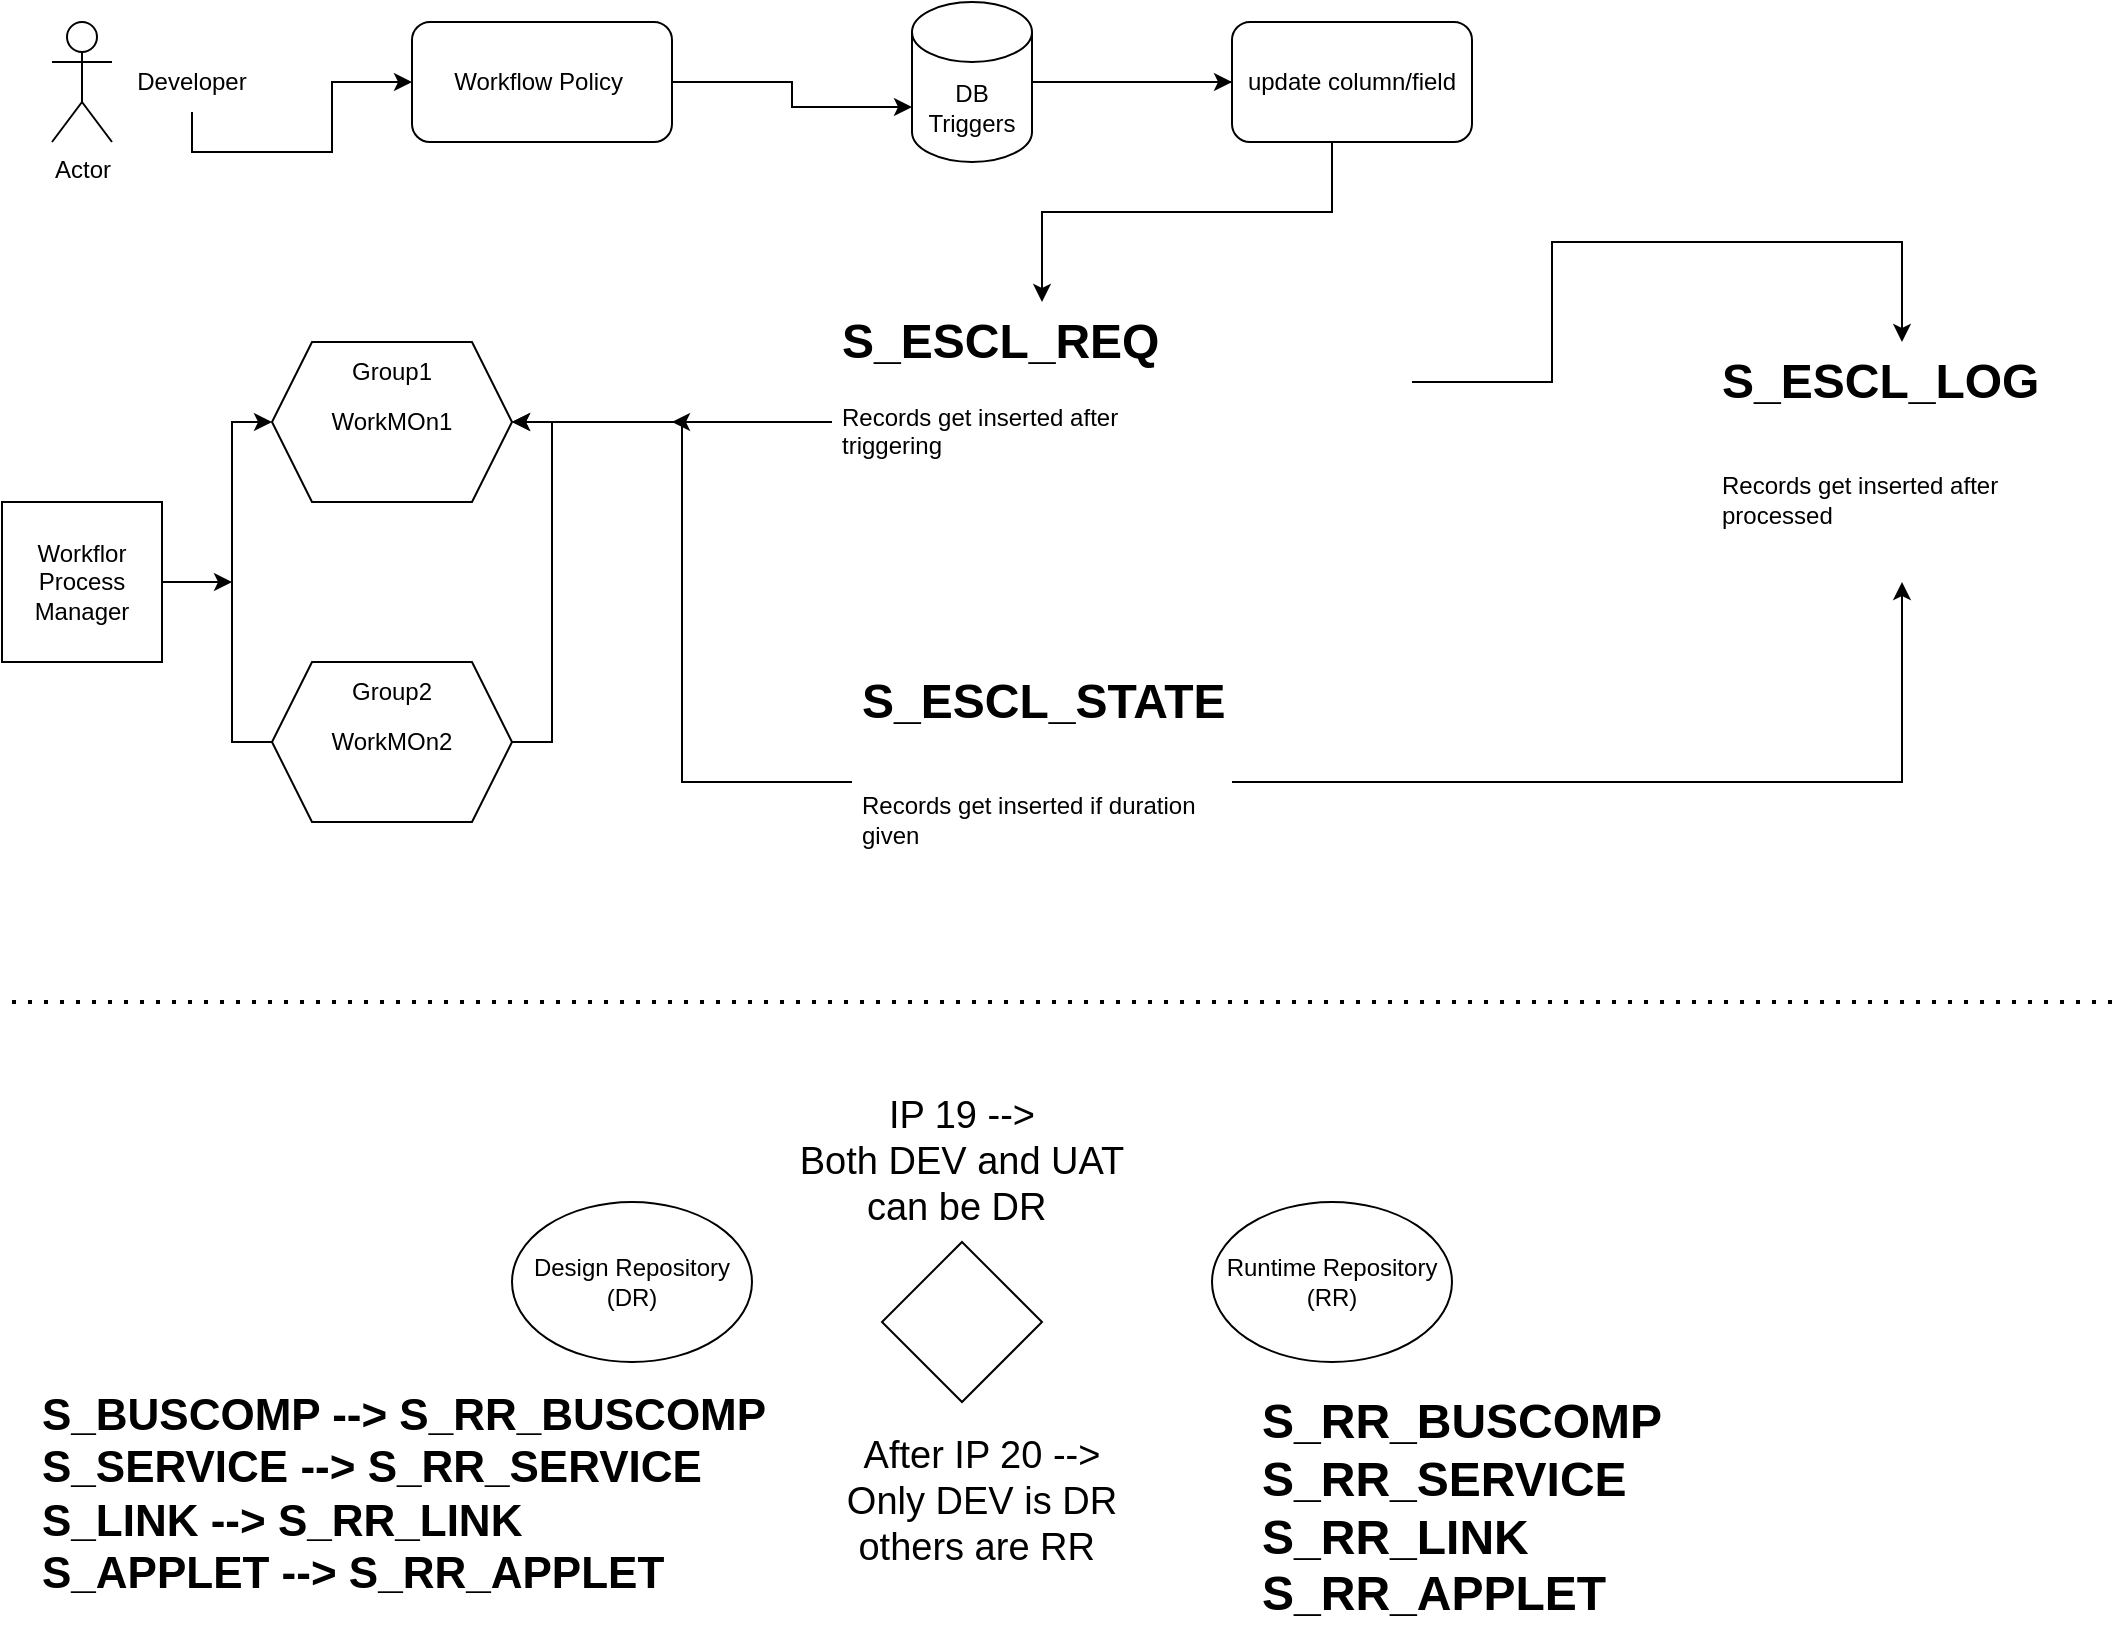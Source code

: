 <mxfile version="21.3.2" type="github" pages="5">
  <diagram name="ESC_REQ" id="Ywe14RbW6P2eDKHMHFVZ">
    <mxGraphModel dx="1114" dy="593" grid="1" gridSize="10" guides="1" tooltips="1" connect="1" arrows="1" fold="1" page="1" pageScale="1" pageWidth="850" pageHeight="1100" math="0" shadow="0">
      <root>
        <mxCell id="0" />
        <mxCell id="1" parent="0" />
        <mxCell id="HHEKbCP6B28gTf2cOCdv-2" value="Actor" style="shape=umlActor;verticalLabelPosition=bottom;verticalAlign=top;html=1;outlineConnect=0;" parent="1" vertex="1">
          <mxGeometry x="50" y="30" width="30" height="60" as="geometry" />
        </mxCell>
        <mxCell id="HHEKbCP6B28gTf2cOCdv-20" style="edgeStyle=orthogonalEdgeStyle;rounded=0;orthogonalLoop=1;jettySize=auto;html=1;exitX=0.5;exitY=1;exitDx=0;exitDy=0;" parent="1" source="HHEKbCP6B28gTf2cOCdv-3" target="HHEKbCP6B28gTf2cOCdv-19" edge="1">
          <mxGeometry relative="1" as="geometry" />
        </mxCell>
        <mxCell id="HHEKbCP6B28gTf2cOCdv-3" value="Developer" style="text;html=1;strokeColor=none;fillColor=none;align=center;verticalAlign=middle;whiteSpace=wrap;rounded=0;" parent="1" vertex="1">
          <mxGeometry x="90" y="45" width="60" height="30" as="geometry" />
        </mxCell>
        <mxCell id="HHEKbCP6B28gTf2cOCdv-4" value="WorkMOn1" style="shape=hexagon;perimeter=hexagonPerimeter2;whiteSpace=wrap;html=1;fixedSize=1;" parent="1" vertex="1">
          <mxGeometry x="160" y="190" width="120" height="80" as="geometry" />
        </mxCell>
        <mxCell id="HHEKbCP6B28gTf2cOCdv-27" style="edgeStyle=orthogonalEdgeStyle;rounded=0;orthogonalLoop=1;jettySize=auto;html=1;exitX=1;exitY=0.5;exitDx=0;exitDy=0;entryX=1;entryY=0.5;entryDx=0;entryDy=0;" parent="1" source="HHEKbCP6B28gTf2cOCdv-5" target="HHEKbCP6B28gTf2cOCdv-4" edge="1">
          <mxGeometry relative="1" as="geometry" />
        </mxCell>
        <mxCell id="HHEKbCP6B28gTf2cOCdv-5" value="WorkMOn2" style="shape=hexagon;perimeter=hexagonPerimeter2;whiteSpace=wrap;html=1;fixedSize=1;" parent="1" vertex="1">
          <mxGeometry x="160" y="350" width="120" height="80" as="geometry" />
        </mxCell>
        <mxCell id="HHEKbCP6B28gTf2cOCdv-22" style="edgeStyle=orthogonalEdgeStyle;rounded=0;orthogonalLoop=1;jettySize=auto;html=1;" parent="1" source="HHEKbCP6B28gTf2cOCdv-6" target="HHEKbCP6B28gTf2cOCdv-12" edge="1">
          <mxGeometry relative="1" as="geometry">
            <Array as="points">
              <mxPoint x="690" y="60" />
              <mxPoint x="690" y="125" />
              <mxPoint x="545" y="125" />
            </Array>
          </mxGeometry>
        </mxCell>
        <mxCell id="HHEKbCP6B28gTf2cOCdv-29" style="edgeStyle=orthogonalEdgeStyle;rounded=0;orthogonalLoop=1;jettySize=auto;html=1;entryX=0;entryY=0.5;entryDx=0;entryDy=0;" parent="1" source="HHEKbCP6B28gTf2cOCdv-6" target="HHEKbCP6B28gTf2cOCdv-28" edge="1">
          <mxGeometry relative="1" as="geometry" />
        </mxCell>
        <mxCell id="HHEKbCP6B28gTf2cOCdv-6" value="DB Triggers" style="shape=cylinder3;whiteSpace=wrap;html=1;boundedLbl=1;backgroundOutline=1;size=15;" parent="1" vertex="1">
          <mxGeometry x="480" y="20" width="60" height="80" as="geometry" />
        </mxCell>
        <mxCell id="HHEKbCP6B28gTf2cOCdv-17" style="edgeStyle=orthogonalEdgeStyle;rounded=0;orthogonalLoop=1;jettySize=auto;html=1;entryX=0;entryY=0.5;entryDx=0;entryDy=0;exitX=0;exitY=0.5;exitDx=0;exitDy=0;" parent="1" source="HHEKbCP6B28gTf2cOCdv-5" target="HHEKbCP6B28gTf2cOCdv-4" edge="1">
          <mxGeometry relative="1" as="geometry" />
        </mxCell>
        <mxCell id="HHEKbCP6B28gTf2cOCdv-18" style="edgeStyle=orthogonalEdgeStyle;rounded=0;orthogonalLoop=1;jettySize=auto;html=1;" parent="1" source="HHEKbCP6B28gTf2cOCdv-8" edge="1">
          <mxGeometry relative="1" as="geometry">
            <mxPoint x="140" y="310" as="targetPoint" />
          </mxGeometry>
        </mxCell>
        <mxCell id="HHEKbCP6B28gTf2cOCdv-8" value="Workflor Process Manager" style="whiteSpace=wrap;html=1;aspect=fixed;" parent="1" vertex="1">
          <mxGeometry x="25" y="270" width="80" height="80" as="geometry" />
        </mxCell>
        <mxCell id="HHEKbCP6B28gTf2cOCdv-9" value="Group1" style="text;html=1;strokeColor=none;fillColor=none;align=center;verticalAlign=middle;whiteSpace=wrap;rounded=0;" parent="1" vertex="1">
          <mxGeometry x="190" y="190" width="60" height="30" as="geometry" />
        </mxCell>
        <mxCell id="HHEKbCP6B28gTf2cOCdv-10" value="Group2" style="text;html=1;strokeColor=none;fillColor=none;align=center;verticalAlign=middle;whiteSpace=wrap;rounded=0;" parent="1" vertex="1">
          <mxGeometry x="190" y="350" width="60" height="30" as="geometry" />
        </mxCell>
        <mxCell id="HHEKbCP6B28gTf2cOCdv-16" style="edgeStyle=orthogonalEdgeStyle;rounded=0;orthogonalLoop=1;jettySize=auto;html=1;" parent="1" source="HHEKbCP6B28gTf2cOCdv-11" target="HHEKbCP6B28gTf2cOCdv-13" edge="1">
          <mxGeometry relative="1" as="geometry" />
        </mxCell>
        <mxCell id="HHEKbCP6B28gTf2cOCdv-24" style="edgeStyle=orthogonalEdgeStyle;rounded=0;orthogonalLoop=1;jettySize=auto;html=1;entryX=1;entryY=0.5;entryDx=0;entryDy=0;" parent="1" source="HHEKbCP6B28gTf2cOCdv-11" target="HHEKbCP6B28gTf2cOCdv-4" edge="1">
          <mxGeometry relative="1" as="geometry">
            <mxPoint x="360" y="230" as="targetPoint" />
          </mxGeometry>
        </mxCell>
        <mxCell id="HHEKbCP6B28gTf2cOCdv-11" value="&lt;h1&gt;S_ESCL_STATE&lt;/h1&gt;&lt;div&gt;&lt;br&gt;&lt;/div&gt;&lt;div&gt;Records get inserted if duration given&lt;/div&gt;" style="text;html=1;strokeColor=none;fillColor=none;spacing=5;spacingTop=-20;whiteSpace=wrap;overflow=hidden;rounded=0;" parent="1" vertex="1">
          <mxGeometry x="450" y="350" width="190" height="120" as="geometry" />
        </mxCell>
        <mxCell id="HHEKbCP6B28gTf2cOCdv-15" style="edgeStyle=orthogonalEdgeStyle;rounded=0;orthogonalLoop=1;jettySize=auto;html=1;" parent="1" target="HHEKbCP6B28gTf2cOCdv-13" edge="1">
          <mxGeometry relative="1" as="geometry">
            <Array as="points">
              <mxPoint x="800" y="210" />
              <mxPoint x="800" y="140" />
              <mxPoint x="975" y="140" />
            </Array>
            <mxPoint x="730" y="210" as="sourcePoint" />
          </mxGeometry>
        </mxCell>
        <mxCell id="HHEKbCP6B28gTf2cOCdv-26" style="edgeStyle=orthogonalEdgeStyle;rounded=0;orthogonalLoop=1;jettySize=auto;html=1;" parent="1" source="HHEKbCP6B28gTf2cOCdv-12" edge="1">
          <mxGeometry relative="1" as="geometry">
            <mxPoint x="360" y="230" as="targetPoint" />
          </mxGeometry>
        </mxCell>
        <mxCell id="HHEKbCP6B28gTf2cOCdv-12" value="&lt;h1&gt;S_ESCL_REQ&lt;/h1&gt;&lt;div&gt;Records get inserted after triggering&lt;/div&gt;" style="text;html=1;strokeColor=none;fillColor=none;spacing=5;spacingTop=-20;whiteSpace=wrap;overflow=hidden;rounded=0;" parent="1" vertex="1">
          <mxGeometry x="440" y="170" width="190" height="120" as="geometry" />
        </mxCell>
        <mxCell id="HHEKbCP6B28gTf2cOCdv-13" value="&lt;h1&gt;S_ESCL_LOG&lt;/h1&gt;&lt;div&gt;&lt;br&gt;&lt;/div&gt;&lt;div&gt;Records get inserted after processed&lt;/div&gt;&lt;div&gt;&lt;br&gt;&lt;/div&gt;" style="text;html=1;strokeColor=none;fillColor=none;spacing=5;spacingTop=-20;whiteSpace=wrap;overflow=hidden;rounded=0;" parent="1" vertex="1">
          <mxGeometry x="880" y="190" width="190" height="120" as="geometry" />
        </mxCell>
        <mxCell id="HHEKbCP6B28gTf2cOCdv-21" style="edgeStyle=orthogonalEdgeStyle;rounded=0;orthogonalLoop=1;jettySize=auto;html=1;entryX=0;entryY=0;entryDx=0;entryDy=52.5;entryPerimeter=0;" parent="1" source="HHEKbCP6B28gTf2cOCdv-19" target="HHEKbCP6B28gTf2cOCdv-6" edge="1">
          <mxGeometry relative="1" as="geometry" />
        </mxCell>
        <mxCell id="HHEKbCP6B28gTf2cOCdv-19" value="Workflow Policy&amp;nbsp;" style="rounded=1;whiteSpace=wrap;html=1;" parent="1" vertex="1">
          <mxGeometry x="230" y="30" width="130" height="60" as="geometry" />
        </mxCell>
        <mxCell id="HHEKbCP6B28gTf2cOCdv-28" value="update column/field&lt;br&gt;" style="rounded=1;whiteSpace=wrap;html=1;" parent="1" vertex="1">
          <mxGeometry x="640" y="30" width="120" height="60" as="geometry" />
        </mxCell>
        <mxCell id="HHEKbCP6B28gTf2cOCdv-30" value="Design Repository&lt;br&gt;(DR)" style="ellipse;whiteSpace=wrap;html=1;" parent="1" vertex="1">
          <mxGeometry x="280" y="620" width="120" height="80" as="geometry" />
        </mxCell>
        <mxCell id="HHEKbCP6B28gTf2cOCdv-31" value="Runtime Repository&lt;br&gt;(RR)" style="ellipse;whiteSpace=wrap;html=1;" parent="1" vertex="1">
          <mxGeometry x="630" y="620" width="120" height="80" as="geometry" />
        </mxCell>
        <mxCell id="HHEKbCP6B28gTf2cOCdv-32" value="&lt;font style=&quot;font-size: 19px;&quot;&gt;IP 19 --&amp;gt;&lt;br&gt;Both DEV and UAT can be DR&amp;nbsp;&lt;br&gt;&lt;/font&gt;" style="text;html=1;strokeColor=none;fillColor=none;align=center;verticalAlign=middle;whiteSpace=wrap;rounded=0;" parent="1" vertex="1">
          <mxGeometry x="420" y="550" width="170" height="100" as="geometry" />
        </mxCell>
        <mxCell id="HHEKbCP6B28gTf2cOCdv-33" value="&lt;font style=&quot;font-size: 19px;&quot;&gt;After IP 20 --&amp;gt;&lt;br&gt;Only DEV is DR&lt;br&gt;others are RR&amp;nbsp;&lt;br&gt;&lt;/font&gt;" style="text;html=1;strokeColor=none;fillColor=none;align=center;verticalAlign=middle;whiteSpace=wrap;rounded=0;" parent="1" vertex="1">
          <mxGeometry x="430" y="720" width="170" height="100" as="geometry" />
        </mxCell>
        <mxCell id="HHEKbCP6B28gTf2cOCdv-34" value="" style="rhombus;whiteSpace=wrap;html=1;" parent="1" vertex="1">
          <mxGeometry x="465" y="640" width="80" height="80" as="geometry" />
        </mxCell>
        <mxCell id="HHEKbCP6B28gTf2cOCdv-37" value="&lt;h1 style=&quot;font-size: 22px;&quot;&gt;S_BUSCOMP --&amp;gt; S_RR_BUSCOMP&lt;br&gt;S_SERVICE --&amp;gt; S_RR_SERVICE&lt;br&gt;S_LINK --&amp;gt; S_RR_LINK&lt;br&gt;S_APPLET --&amp;gt; S_RR_APPLET&lt;/h1&gt;" style="text;html=1;strokeColor=none;fillColor=none;spacing=5;spacingTop=-20;whiteSpace=wrap;overflow=hidden;rounded=0;" parent="1" vertex="1">
          <mxGeometry x="40" y="709" width="390" height="131" as="geometry" />
        </mxCell>
        <mxCell id="HHEKbCP6B28gTf2cOCdv-38" value="&lt;h1&gt;S_RR_BUSCOMP&lt;br&gt;S_RR_SERVICE&lt;br&gt;S_RR_LINK&lt;br&gt;S_RR_APPLET&lt;/h1&gt;" style="text;html=1;strokeColor=none;fillColor=none;spacing=5;spacingTop=-20;whiteSpace=wrap;overflow=hidden;rounded=0;" parent="1" vertex="1">
          <mxGeometry x="650" y="710" width="270" height="130" as="geometry" />
        </mxCell>
        <mxCell id="rnZftHIcPiG4dm4SEOKV-1" value="" style="endArrow=none;dashed=1;html=1;dashPattern=1 3;strokeWidth=2;rounded=0;" parent="1" edge="1">
          <mxGeometry width="50" height="50" relative="1" as="geometry">
            <mxPoint x="30" y="520" as="sourcePoint" />
            <mxPoint x="1080" y="520" as="targetPoint" />
          </mxGeometry>
        </mxCell>
      </root>
    </mxGraphModel>
  </diagram>
  <diagram id="s6p6ASZBu386ZysmdqEN" name="Workspace">
    <mxGraphModel dx="2784" dy="1947" grid="1" gridSize="10" guides="1" tooltips="1" connect="1" arrows="1" fold="1" page="1" pageScale="1" pageWidth="850" pageHeight="1100" math="0" shadow="0">
      <root>
        <mxCell id="0" />
        <mxCell id="1" parent="0" />
        <mxCell id="8Nf-B0QJGy1sJNe0rYy2-1" value="" style="points=[[0,0,0],[0.25,0,0],[0.5,0,0],[0.75,0,0],[1,0,0],[0,1,0],[0.25,1,0],[0.5,1,0],[0.75,1,0],[1,1,0],[0,0.25,0],[0,0.5,0],[0,0.75,0],[1,0.25,0],[1,0.5,0],[1,0.75,0]];outlineConnect=0;fontColor=#232F3E;gradientColor=#4AB29A;gradientDirection=north;fillColor=#116D5B;strokeColor=#ffffff;dashed=0;verticalLabelPosition=bottom;verticalAlign=top;align=center;html=1;fontSize=12;fontStyle=0;aspect=fixed;shape=mxgraph.aws4.resourceIcon;resIcon=mxgraph.aws4.workspaces;rounded=0;" vertex="1" parent="1">
          <mxGeometry x="370" y="30" width="78" height="78" as="geometry" />
        </mxCell>
        <mxCell id="8Nf-B0QJGy1sJNe0rYy2-2" value="MAIN WS" style="text;html=1;strokeColor=none;fillColor=none;align=center;verticalAlign=middle;whiteSpace=wrap;rounded=0;" vertex="1" parent="1">
          <mxGeometry x="379" y="-10" width="60" height="30" as="geometry" />
        </mxCell>
        <mxCell id="8Nf-B0QJGy1sJNe0rYy2-3" value="" style="image;aspect=fixed;html=1;points=[];align=center;fontSize=12;image=img/lib/azure2/compute/Workspaces.svg;rounded=0;" vertex="1" parent="1">
          <mxGeometry x="785" y="130" width="65" height="56.0" as="geometry" />
        </mxCell>
        <mxCell id="8Nf-B0QJGy1sJNe0rYy2-12" style="edgeStyle=orthogonalEdgeStyle;rounded=0;orthogonalLoop=1;jettySize=auto;html=1;" edge="1" parent="1" source="8Nf-B0QJGy1sJNe0rYy2-4" target="8Nf-B0QJGy1sJNe0rYy2-10">
          <mxGeometry relative="1" as="geometry">
            <mxPoint x="60" y="-100" as="targetPoint" />
            <Array as="points">
              <mxPoint x="30" y="-10" />
              <mxPoint x="32" y="-10" />
            </Array>
          </mxGeometry>
        </mxCell>
        <mxCell id="8Nf-B0QJGy1sJNe0rYy2-4" value="" style="image;aspect=fixed;html=1;points=[];align=center;fontSize=12;image=img/lib/azure2/compute/Workspaces.svg;rounded=0;" vertex="1" parent="1">
          <mxGeometry x="-3" y="130" width="65" height="56.0" as="geometry" />
        </mxCell>
        <mxCell id="8Nf-B0QJGy1sJNe0rYy2-10" value="" style="image;aspect=fixed;html=1;points=[];align=center;fontSize=12;image=img/lib/azure2/preview/Web_Environment.svg;rounded=0;" vertex="1" parent="1">
          <mxGeometry y="-130" width="64" height="66" as="geometry" />
        </mxCell>
        <mxCell id="8Nf-B0QJGy1sJNe0rYy2-11" value="" style="image;aspect=fixed;html=1;points=[];align=center;fontSize=12;image=img/lib/azure2/preview/Web_Environment.svg;rounded=0;" vertex="1" parent="1">
          <mxGeometry x="790" y="-130" width="64" height="66" as="geometry" />
        </mxCell>
        <mxCell id="8Nf-B0QJGy1sJNe0rYy2-15" value="" style="edgeStyle=none;orthogonalLoop=1;jettySize=auto;html=1;endArrow=classic;startArrow=classic;endSize=8;startSize=8;rounded=0;entryX=0.01;entryY=0.314;entryDx=0;entryDy=0;entryPerimeter=0;" edge="1" parent="1" target="8Nf-B0QJGy1sJNe0rYy2-3">
          <mxGeometry width="100" relative="1" as="geometry">
            <mxPoint x="448" y="68.5" as="sourcePoint" />
            <mxPoint x="548" y="68.5" as="targetPoint" />
            <Array as="points" />
          </mxGeometry>
        </mxCell>
        <mxCell id="8Nf-B0QJGy1sJNe0rYy2-16" value="" style="endArrow=classic;html=1;rounded=0;entryX=0.985;entryY=0.507;entryDx=0;entryDy=0;entryPerimeter=0;exitX=0;exitY=0.5;exitDx=0;exitDy=0;exitPerimeter=0;" edge="1" parent="1" source="8Nf-B0QJGy1sJNe0rYy2-1" target="8Nf-B0QJGy1sJNe0rYy2-4">
          <mxGeometry width="50" height="50" relative="1" as="geometry">
            <mxPoint x="170" y="120" as="sourcePoint" />
            <mxPoint x="310" y="10" as="targetPoint" />
          </mxGeometry>
        </mxCell>
        <mxCell id="8Nf-B0QJGy1sJNe0rYy2-17" style="edgeStyle=orthogonalEdgeStyle;rounded=0;orthogonalLoop=1;jettySize=auto;html=1;" edge="1" parent="1">
          <mxGeometry relative="1" as="geometry">
            <mxPoint x="821.5" y="-70" as="targetPoint" />
            <mxPoint x="821.5" y="114" as="sourcePoint" />
            <Array as="points">
              <mxPoint x="821.5" y="-16" />
              <mxPoint x="821.5" y="-16" />
            </Array>
          </mxGeometry>
        </mxCell>
        <mxCell id="8Nf-B0QJGy1sJNe0rYy2-18" value="AMSBOA680" style="ellipse;whiteSpace=wrap;html=1;rounded=0;" vertex="1" parent="1">
          <mxGeometry x="-30.5" y="-210" width="120" height="80" as="geometry" />
        </mxCell>
        <mxCell id="8Nf-B0QJGy1sJNe0rYy2-20" value="AMSBOA721" style="ellipse;whiteSpace=wrap;html=1;rounded=0;" vertex="1" parent="1">
          <mxGeometry x="762" y="-210" width="120" height="80" as="geometry" />
        </mxCell>
        <mxCell id="8Nf-B0QJGy1sJNe0rYy2-27" value="&lt;h1&gt;Strategic INT WS&lt;/h1&gt;&lt;p&gt;Parent INT WS use to move to AMSBOA680 only&lt;/p&gt;" style="text;html=1;strokeColor=none;fillColor=none;spacing=5;spacingTop=-20;whiteSpace=wrap;overflow=hidden;rounded=0;" vertex="1" parent="1">
          <mxGeometry x="-160" y="-30" width="190" height="120" as="geometry" />
        </mxCell>
        <mxCell id="8Nf-B0QJGy1sJNe0rYy2-28" value="&lt;h1&gt;Monthly release INT WS&lt;/h1&gt;&lt;p&gt;&lt;b&gt;Use for monthly release&lt;/b&gt;&lt;/p&gt;" style="text;html=1;strokeColor=none;fillColor=none;spacing=5;spacingTop=-20;whiteSpace=wrap;overflow=hidden;rounded=0;" vertex="1" parent="1">
          <mxGeometry x="820" y="-10" width="191" height="130" as="geometry" />
        </mxCell>
        <mxCell id="8Nf-B0QJGy1sJNe0rYy2-29" value="&lt;font style=&quot;font-size: 14px;&quot;&gt;works INT to MAIN or MAIN to INT&lt;/font&gt;" style="text;html=1;strokeColor=none;fillColor=none;align=center;verticalAlign=middle;whiteSpace=wrap;rounded=0;" vertex="1" parent="1">
          <mxGeometry x="570" y="50" width="120" height="50" as="geometry" />
        </mxCell>
        <mxCell id="8Nf-B0QJGy1sJNe0rYy2-31" value="" style="image;aspect=fixed;html=1;points=[];align=center;fontSize=12;image=img/lib/azure2/compute/Workspaces.svg;rounded=0;" vertex="1" parent="1">
          <mxGeometry x="64" y="240" width="65" height="56.0" as="geometry" />
        </mxCell>
        <mxCell id="8Nf-B0QJGy1sJNe0rYy2-36" value="" style="endArrow=classic;startArrow=classic;html=1;rounded=0;" edge="1" parent="1">
          <mxGeometry width="50" height="50" relative="1" as="geometry">
            <mxPoint x="60" y="270" as="sourcePoint" />
            <mxPoint x="30" y="180" as="targetPoint" />
            <Array as="points">
              <mxPoint x="30" y="270" />
            </Array>
          </mxGeometry>
        </mxCell>
        <mxCell id="8Nf-B0QJGy1sJNe0rYy2-38" value="&lt;font style=&quot;font-size: 14px;&quot;&gt;Child Int WS 1&lt;/font&gt;" style="text;html=1;align=center;verticalAlign=middle;resizable=0;points=[];autosize=1;strokeColor=none;fillColor=none;rounded=0;" vertex="1" parent="1">
          <mxGeometry x="124.5" y="248" width="110" height="30" as="geometry" />
        </mxCell>
        <mxCell id="8Nf-B0QJGy1sJNe0rYy2-39" value="" style="image;aspect=fixed;html=1;points=[];align=center;fontSize=12;image=img/lib/azure2/compute/Workspaces.svg;rounded=0;" vertex="1" parent="1">
          <mxGeometry x="64" y="320" width="65" height="56.0" as="geometry" />
        </mxCell>
        <mxCell id="8Nf-B0QJGy1sJNe0rYy2-40" value="&lt;font style=&quot;font-size: 14px;&quot;&gt;Child Int WS 2&lt;/font&gt;" style="text;html=1;align=center;verticalAlign=middle;resizable=0;points=[];autosize=1;strokeColor=none;fillColor=none;rounded=0;" vertex="1" parent="1">
          <mxGeometry x="140" y="330" width="110" height="30" as="geometry" />
        </mxCell>
        <mxCell id="8Nf-B0QJGy1sJNe0rYy2-41" value="" style="endArrow=classic;html=1;rounded=0;entryX=-0.026;entryY=0.463;entryDx=0;entryDy=0;entryPerimeter=0;" edge="1" parent="1" target="8Nf-B0QJGy1sJNe0rYy2-39">
          <mxGeometry width="50" height="50" relative="1" as="geometry">
            <mxPoint x="30" y="270" as="sourcePoint" />
            <mxPoint x="10" y="323" as="targetPoint" />
            <Array as="points">
              <mxPoint x="30" y="346" />
            </Array>
          </mxGeometry>
        </mxCell>
        <mxCell id="8Nf-B0QJGy1sJNe0rYy2-44" value="" style="endArrow=none;dashed=1;html=1;dashPattern=1 3;strokeWidth=2;rounded=0;" edge="1" parent="1">
          <mxGeometry width="50" height="50" relative="1" as="geometry">
            <mxPoint x="30" y="420" as="sourcePoint" />
            <mxPoint x="30" y="350" as="targetPoint" />
          </mxGeometry>
        </mxCell>
        <mxCell id="8Nf-B0QJGy1sJNe0rYy2-45" value="&lt;font style=&quot;font-size: 18px;&quot;&gt;So on&lt;/font&gt;" style="text;html=1;align=center;verticalAlign=middle;resizable=0;points=[];autosize=1;strokeColor=none;fillColor=none;rounded=0;" vertex="1" parent="1">
          <mxGeometry x="19.5" y="420" width="70" height="40" as="geometry" />
        </mxCell>
        <mxCell id="8Nf-B0QJGy1sJNe0rYy2-46" value="&lt;b&gt;&lt;font style=&quot;font-size: 18px;&quot;&gt;Strategic WS changes should not move to MAIN workspace in any case&lt;/font&gt;&lt;/b&gt;" style="ellipse;whiteSpace=wrap;html=1;rounded=0;" vertex="1" parent="1">
          <mxGeometry x="-193" y="196" width="190" height="180" as="geometry" />
        </mxCell>
        <mxCell id="8Nf-B0QJGy1sJNe0rYy2-47" value="" style="image;aspect=fixed;html=1;points=[];align=center;fontSize=12;image=img/lib/azure2/compute/Workspaces.svg;rounded=0;" vertex="1" parent="1">
          <mxGeometry x="854.5" y="240" width="65" height="56.0" as="geometry" />
        </mxCell>
        <mxCell id="8Nf-B0QJGy1sJNe0rYy2-48" value="" style="endArrow=classic;startArrow=classic;html=1;rounded=0;" edge="1" parent="1">
          <mxGeometry width="50" height="50" relative="1" as="geometry">
            <mxPoint x="850.5" y="270" as="sourcePoint" />
            <mxPoint x="820.5" y="180" as="targetPoint" />
            <Array as="points">
              <mxPoint x="820.5" y="270" />
            </Array>
          </mxGeometry>
        </mxCell>
        <mxCell id="8Nf-B0QJGy1sJNe0rYy2-49" value="&lt;font style=&quot;font-size: 14px;&quot;&gt;Child Int WS 1&lt;/font&gt;" style="text;html=1;align=center;verticalAlign=middle;resizable=0;points=[];autosize=1;strokeColor=none;fillColor=none;rounded=0;" vertex="1" parent="1">
          <mxGeometry x="915" y="248" width="110" height="30" as="geometry" />
        </mxCell>
        <mxCell id="8Nf-B0QJGy1sJNe0rYy2-50" value="" style="image;aspect=fixed;html=1;points=[];align=center;fontSize=12;image=img/lib/azure2/compute/Workspaces.svg;rounded=0;" vertex="1" parent="1">
          <mxGeometry x="854.5" y="320" width="65" height="56.0" as="geometry" />
        </mxCell>
        <mxCell id="8Nf-B0QJGy1sJNe0rYy2-51" value="&lt;font style=&quot;font-size: 14px;&quot;&gt;Child Int WS 2&lt;/font&gt;" style="text;html=1;align=center;verticalAlign=middle;resizable=0;points=[];autosize=1;strokeColor=none;fillColor=none;rounded=0;" vertex="1" parent="1">
          <mxGeometry x="930.5" y="330" width="110" height="30" as="geometry" />
        </mxCell>
        <mxCell id="8Nf-B0QJGy1sJNe0rYy2-52" value="" style="endArrow=classic;html=1;rounded=0;entryX=-0.026;entryY=0.463;entryDx=0;entryDy=0;entryPerimeter=0;" edge="1" parent="1" target="8Nf-B0QJGy1sJNe0rYy2-50">
          <mxGeometry width="50" height="50" relative="1" as="geometry">
            <mxPoint x="820.5" y="270" as="sourcePoint" />
            <mxPoint x="800.5" y="323" as="targetPoint" />
            <Array as="points">
              <mxPoint x="820.5" y="346" />
            </Array>
          </mxGeometry>
        </mxCell>
        <mxCell id="8Nf-B0QJGy1sJNe0rYy2-55" value="&lt;b&gt;Month 1&lt;/b&gt;" style="text;html=1;align=center;verticalAlign=middle;resizable=0;points=[];autosize=1;strokeColor=none;fillColor=none;rounded=0;" vertex="1" parent="1">
          <mxGeometry x="854.5" y="143" width="70" height="30" as="geometry" />
        </mxCell>
        <mxCell id="8Nf-B0QJGy1sJNe0rYy2-56" value="" style="image;aspect=fixed;html=1;points=[];align=center;fontSize=12;image=img/lib/azure2/compute/Workspaces.svg;rounded=0;" vertex="1" parent="1">
          <mxGeometry x="790" y="407" width="65" height="56.0" as="geometry" />
        </mxCell>
        <mxCell id="8Nf-B0QJGy1sJNe0rYy2-57" value="" style="image;aspect=fixed;html=1;points=[];align=center;fontSize=12;image=img/lib/azure2/compute/Workspaces.svg;rounded=0;" vertex="1" parent="1">
          <mxGeometry x="859.5" y="517" width="65" height="56.0" as="geometry" />
        </mxCell>
        <mxCell id="8Nf-B0QJGy1sJNe0rYy2-58" value="" style="endArrow=classic;startArrow=classic;html=1;rounded=0;" edge="1" parent="1">
          <mxGeometry width="50" height="50" relative="1" as="geometry">
            <mxPoint x="855.5" y="547" as="sourcePoint" />
            <mxPoint x="825.5" y="457" as="targetPoint" />
            <Array as="points">
              <mxPoint x="825.5" y="547" />
            </Array>
          </mxGeometry>
        </mxCell>
        <mxCell id="8Nf-B0QJGy1sJNe0rYy2-59" value="&lt;font style=&quot;font-size: 14px;&quot;&gt;Child Int WS 1&lt;/font&gt;" style="text;html=1;align=center;verticalAlign=middle;resizable=0;points=[];autosize=1;strokeColor=none;fillColor=none;rounded=0;" vertex="1" parent="1">
          <mxGeometry x="920" y="525" width="110" height="30" as="geometry" />
        </mxCell>
        <mxCell id="8Nf-B0QJGy1sJNe0rYy2-60" value="" style="image;aspect=fixed;html=1;points=[];align=center;fontSize=12;image=img/lib/azure2/compute/Workspaces.svg;rounded=0;" vertex="1" parent="1">
          <mxGeometry x="859.5" y="597" width="65" height="56.0" as="geometry" />
        </mxCell>
        <mxCell id="8Nf-B0QJGy1sJNe0rYy2-61" value="&lt;font style=&quot;font-size: 14px;&quot;&gt;Child Int WS 2&lt;/font&gt;" style="text;html=1;align=center;verticalAlign=middle;resizable=0;points=[];autosize=1;strokeColor=none;fillColor=none;rounded=0;" vertex="1" parent="1">
          <mxGeometry x="935.5" y="607" width="110" height="30" as="geometry" />
        </mxCell>
        <mxCell id="8Nf-B0QJGy1sJNe0rYy2-62" value="" style="endArrow=classic;html=1;rounded=0;entryX=-0.026;entryY=0.463;entryDx=0;entryDy=0;entryPerimeter=0;" edge="1" parent="1" target="8Nf-B0QJGy1sJNe0rYy2-60">
          <mxGeometry width="50" height="50" relative="1" as="geometry">
            <mxPoint x="825.5" y="547" as="sourcePoint" />
            <mxPoint x="805.5" y="600" as="targetPoint" />
            <Array as="points">
              <mxPoint x="825.5" y="623" />
            </Array>
          </mxGeometry>
        </mxCell>
        <mxCell id="8Nf-B0QJGy1sJNe0rYy2-63" value="&lt;b&gt;Month 2&lt;/b&gt;" style="text;html=1;align=center;verticalAlign=middle;resizable=0;points=[];autosize=1;strokeColor=none;fillColor=none;rounded=0;" vertex="1" parent="1">
          <mxGeometry x="859.5" y="420" width="70" height="30" as="geometry" />
        </mxCell>
        <mxCell id="8Nf-B0QJGy1sJNe0rYy2-72" value="" style="edgeStyle=none;orthogonalLoop=1;jettySize=auto;html=1;endArrow=classic;startArrow=classic;endSize=8;startSize=8;rounded=0;entryX=-0.028;entryY=0.442;entryDx=0;entryDy=0;entryPerimeter=0;" edge="1" parent="1" target="8Nf-B0QJGy1sJNe0rYy2-56">
          <mxGeometry width="100" relative="1" as="geometry">
            <mxPoint x="458" y="78.5" as="sourcePoint" />
            <mxPoint x="796" y="158" as="targetPoint" />
            <Array as="points" />
          </mxGeometry>
        </mxCell>
        <mxCell id="8Nf-B0QJGy1sJNe0rYy2-75" value="" style="curved=1;endArrow=classic;html=1;rounded=0;" edge="1" parent="1">
          <mxGeometry width="50" height="50" relative="1" as="geometry">
            <mxPoint x="785" y="430" as="sourcePoint" />
            <mxPoint x="415" y="110" as="targetPoint" />
            <Array as="points">
              <mxPoint x="565" y="320" />
              <mxPoint x="365" y="110" />
            </Array>
          </mxGeometry>
        </mxCell>
        <mxCell id="8Nf-B0QJGy1sJNe0rYy2-78" value="" style="edgeStyle=orthogonalEdgeStyle;rounded=0;orthogonalLoop=1;jettySize=auto;html=1;" edge="1" parent="1" target="8Nf-B0QJGy1sJNe0rYy2-77">
          <mxGeometry relative="1" as="geometry">
            <mxPoint x="490" y="298" as="sourcePoint" />
          </mxGeometry>
        </mxCell>
        <mxCell id="8Nf-B0QJGy1sJNe0rYy2-77" value="Rebase from MAIN&amp;nbsp; after Go-live of previous month" style="ellipse;whiteSpace=wrap;html=1;rounded=0;" vertex="1" parent="1">
          <mxGeometry x="410" y="228" width="160" height="132" as="geometry" />
        </mxCell>
        <mxCell id="8Nf-B0QJGy1sJNe0rYy2-80" value="Rebase from MAIN&amp;nbsp; after every release but if all running project agree else after 2-3 releases." style="ellipse;whiteSpace=wrap;html=1;rounded=0;" vertex="1" parent="1">
          <mxGeometry x="99.5" y="9" width="160" height="132" as="geometry" />
        </mxCell>
        <mxCell id="8Nf-B0QJGy1sJNe0rYy2-81" value="&lt;font style=&quot;font-size: 14px;&quot;&gt;Parent INT WS&lt;/font&gt;" style="text;html=1;align=center;verticalAlign=middle;resizable=0;points=[];autosize=1;strokeColor=none;fillColor=none;rounded=0;" vertex="1" parent="1">
          <mxGeometry x="-125" y="141" width="120" height="30" as="geometry" />
        </mxCell>
        <mxCell id="8Nf-B0QJGy1sJNe0rYy2-84" value="Move this monthly workspace to MAIN after UAT signed-off confirmation received" style="rounded=1;whiteSpace=wrap;html=1;" vertex="1" parent="1">
          <mxGeometry x="950" y="400" width="290" height="70" as="geometry" />
        </mxCell>
        <mxCell id="8Nf-B0QJGy1sJNe0rYy2-85" value="During merge, Rebase will happen. Export the report and share with all the developers to verify their changes in respective reports and move to MAIN once they confirmed." style="rounded=1;whiteSpace=wrap;html=1;" vertex="1" parent="1">
          <mxGeometry x="935.5" y="173" width="290" height="70" as="geometry" />
        </mxCell>
        <mxCell id="8Nf-B0QJGy1sJNe0rYy2-87" value="Move this monthly workspace to MAIN after UAT signed-off confirmation received" style="rounded=1;whiteSpace=wrap;html=1;" vertex="1" parent="1">
          <mxGeometry x="935.5" y="100" width="290" height="70" as="geometry" />
        </mxCell>
      </root>
    </mxGraphModel>
  </diagram>
  <diagram id="FUlPThen5CEVdU0RNEPi" name="721 Deployment Process">
    <mxGraphModel dx="2204" dy="1693" grid="1" gridSize="10" guides="1" tooltips="1" connect="1" arrows="1" fold="1" page="1" pageScale="1" pageWidth="850" pageHeight="1100" math="0" shadow="0">
      <root>
        <mxCell id="0" />
        <mxCell id="1" parent="0" />
        <mxCell id="LfOJNZGwy11roa4tX2y9-9" style="edgeStyle=orthogonalEdgeStyle;rounded=0;orthogonalLoop=1;jettySize=auto;html=1;" edge="1" parent="1" source="LfOJNZGwy11roa4tX2y9-1">
          <mxGeometry relative="1" as="geometry">
            <mxPoint x="500" y="247.25" as="targetPoint" />
          </mxGeometry>
        </mxCell>
        <mxCell id="LfOJNZGwy11roa4tX2y9-11" style="edgeStyle=orthogonalEdgeStyle;rounded=0;orthogonalLoop=1;jettySize=auto;html=1;entryX=0;entryY=0.5;entryDx=0;entryDy=0;entryPerimeter=0;" edge="1" parent="1" source="LfOJNZGwy11roa4tX2y9-1" target="LfOJNZGwy11roa4tX2y9-10">
          <mxGeometry relative="1" as="geometry">
            <mxPoint x="121.25" y="440" as="targetPoint" />
            <Array as="points">
              <mxPoint x="121" y="424" />
              <mxPoint x="170" y="424" />
            </Array>
          </mxGeometry>
        </mxCell>
        <mxCell id="LfOJNZGwy11roa4tX2y9-34" style="edgeStyle=orthogonalEdgeStyle;rounded=0;orthogonalLoop=1;jettySize=auto;html=1;entryX=0;entryY=0.5;entryDx=0;entryDy=0;" edge="1" parent="1" source="LfOJNZGwy11roa4tX2y9-1" target="LfOJNZGwy11roa4tX2y9-27">
          <mxGeometry relative="1" as="geometry">
            <Array as="points">
              <mxPoint x="121" y="180" />
              <mxPoint x="-120" y="180" />
              <mxPoint x="-120" y="80" />
            </Array>
          </mxGeometry>
        </mxCell>
        <mxCell id="LfOJNZGwy11roa4tX2y9-1" value="" style="outlineConnect=0;dashed=0;verticalLabelPosition=bottom;verticalAlign=top;align=center;html=1;shape=mxgraph.aws3.workspaces;fillColor=#D16A28;gradientColor=#F58435;gradientDirection=north;" vertex="1" parent="1">
          <mxGeometry x="80" y="200" width="82.5" height="94.5" as="geometry" />
        </mxCell>
        <mxCell id="LfOJNZGwy11roa4tX2y9-3" value="&lt;b&gt;&lt;font style=&quot;font-size: 14px;&quot;&gt;INT Monthly Release&lt;/font&gt;&lt;/b&gt;" style="text;html=1;strokeColor=none;fillColor=none;align=center;verticalAlign=middle;whiteSpace=wrap;rounded=0;" vertex="1" parent="1">
          <mxGeometry x="-140" y="230" width="200" height="40" as="geometry" />
        </mxCell>
        <mxCell id="LfOJNZGwy11roa4tX2y9-5" value="" style="sketch=0;outlineConnect=0;fontColor=#232F3E;gradientColor=none;fillColor=#067F68;strokeColor=none;dashed=0;verticalLabelPosition=bottom;verticalAlign=top;align=center;html=1;fontSize=12;fontStyle=0;aspect=fixed;shape=mxgraph.aws4.workspaces_workspaces_web;" vertex="1" parent="1">
          <mxGeometry x="290" y="30" width="78" height="74" as="geometry" />
        </mxCell>
        <mxCell id="LfOJNZGwy11roa4tX2y9-6" value="&lt;b&gt;&lt;font style=&quot;font-size: 14px;&quot;&gt;MAIN WS&lt;/font&gt;&lt;/b&gt;" style="text;html=1;strokeColor=none;fillColor=none;align=center;verticalAlign=middle;whiteSpace=wrap;rounded=0;" vertex="1" parent="1">
          <mxGeometry x="240" y="-20" width="200" height="40" as="geometry" />
        </mxCell>
        <mxCell id="LfOJNZGwy11roa4tX2y9-28" style="edgeStyle=orthogonalEdgeStyle;rounded=0;orthogonalLoop=1;jettySize=auto;html=1;" edge="1" parent="1" source="LfOJNZGwy11roa4tX2y9-7" target="LfOJNZGwy11roa4tX2y9-27">
          <mxGeometry relative="1" as="geometry">
            <Array as="points">
              <mxPoint x="554" y="150" />
              <mxPoint x="50" y="150" />
            </Array>
          </mxGeometry>
        </mxCell>
        <mxCell id="LfOJNZGwy11roa4tX2y9-7" value="" style="image;aspect=fixed;html=1;points=[];align=center;fontSize=12;image=img/lib/azure2/preview/Web_Environment.svg;" vertex="1" parent="1">
          <mxGeometry x="510" y="200" width="87.27" height="90" as="geometry" />
        </mxCell>
        <mxCell id="LfOJNZGwy11roa4tX2y9-8" value="&lt;b&gt;AMSBOA721&lt;/b&gt;" style="text;html=1;align=center;verticalAlign=middle;resizable=0;points=[];autosize=1;strokeColor=none;fillColor=none;" vertex="1" parent="1">
          <mxGeometry x="570" y="200" width="100" height="30" as="geometry" />
        </mxCell>
        <mxCell id="LfOJNZGwy11roa4tX2y9-10" value="" style="outlineConnect=0;dashed=0;verticalLabelPosition=bottom;verticalAlign=top;align=center;html=1;shape=mxgraph.aws3.database_migration_workflow_job;fillColor=#2E73B8;gradientColor=none;pointerEvents=1" vertex="1" parent="1">
          <mxGeometry x="190" y="380" width="46.5" height="87" as="geometry" />
        </mxCell>
        <mxCell id="LfOJNZGwy11roa4tX2y9-12" value="" style="outlineConnect=0;dashed=0;verticalLabelPosition=bottom;verticalAlign=top;align=center;html=1;shape=mxgraph.aws3.database_migration_workflow_job;fillColor=#2E73B8;gradientColor=none;pointerEvents=1" vertex="1" parent="1">
          <mxGeometry x="190" y="480" width="46.5" height="87" as="geometry" />
        </mxCell>
        <mxCell id="LfOJNZGwy11roa4tX2y9-13" style="edgeStyle=orthogonalEdgeStyle;rounded=0;orthogonalLoop=1;jettySize=auto;html=1;entryX=0;entryY=0.5;entryDx=0;entryDy=0;entryPerimeter=0;" edge="1" parent="1">
          <mxGeometry relative="1" as="geometry">
            <mxPoint x="190" y="509" as="targetPoint" />
            <mxPoint x="121" y="380" as="sourcePoint" />
            <Array as="points">
              <mxPoint x="121" y="509" />
              <mxPoint x="170" y="509" />
            </Array>
          </mxGeometry>
        </mxCell>
        <mxCell id="LfOJNZGwy11roa4tX2y9-17" style="edgeStyle=orthogonalEdgeStyle;rounded=0;orthogonalLoop=1;jettySize=auto;html=1;" edge="1" parent="1" source="LfOJNZGwy11roa4tX2y9-14">
          <mxGeometry relative="1" as="geometry">
            <mxPoint x="120" y="437" as="targetPoint" />
          </mxGeometry>
        </mxCell>
        <mxCell id="LfOJNZGwy11roa4tX2y9-14" value="Actor" style="shape=umlActor;verticalLabelPosition=bottom;verticalAlign=top;html=1;outlineConnect=0;" vertex="1" parent="1">
          <mxGeometry x="-140" y="407" width="30" height="60" as="geometry" />
        </mxCell>
        <mxCell id="LfOJNZGwy11roa4tX2y9-16" value="Developer&lt;br&gt;" style="text;html=1;strokeColor=none;fillColor=none;align=center;verticalAlign=middle;whiteSpace=wrap;rounded=0;" vertex="1" parent="1">
          <mxGeometry x="-155" y="490" width="60" height="30" as="geometry" />
        </mxCell>
        <mxCell id="LfOJNZGwy11roa4tX2y9-19" value="&#xa;&lt;span style=&quot;color: rgb(0, 0, 0); font-family: Helvetica; font-size: 12px; font-style: normal; font-variant-ligatures: normal; font-variant-caps: normal; font-weight: 400; letter-spacing: normal; orphans: 2; text-align: center; text-indent: 0px; text-transform: none; widows: 2; word-spacing: 0px; -webkit-text-stroke-width: 0px; background-color: rgb(251, 251, 251); text-decoration-thickness: initial; text-decoration-style: initial; text-decoration-color: initial; float: none; display: inline !important;&quot;&gt;Update changes and submitted workspaces&lt;/span&gt;&#xa;&#xa;" style="rounded=0;whiteSpace=wrap;html=1;" vertex="1" parent="1">
          <mxGeometry x="-70" y="450" width="160" height="60" as="geometry" />
        </mxCell>
        <mxCell id="LfOJNZGwy11roa4tX2y9-20" value="" style="curved=1;endArrow=classic;html=1;rounded=0;" edge="1" parent="1">
          <mxGeometry width="50" height="50" relative="1" as="geometry">
            <mxPoint x="120" y="377" as="sourcePoint" />
            <mxPoint x="80" y="277" as="targetPoint" />
            <Array as="points">
              <mxPoint x="-30" y="407" />
              <mxPoint x="30" y="277" />
            </Array>
          </mxGeometry>
        </mxCell>
        <mxCell id="LfOJNZGwy11roa4tX2y9-21" value="Delivered worksapce to Parent INT Ws" style="rounded=1;whiteSpace=wrap;html=1;" vertex="1" parent="1">
          <mxGeometry x="-100" y="310" width="120" height="60" as="geometry" />
        </mxCell>
        <mxCell id="LfOJNZGwy11roa4tX2y9-24" value="&lt;b&gt;Full Migration for the first time&lt;/b&gt;" style="text;html=1;strokeColor=none;fillColor=none;align=center;verticalAlign=middle;whiteSpace=wrap;rounded=0;" vertex="1" parent="1">
          <mxGeometry x="260" y="210" width="180" height="30" as="geometry" />
        </mxCell>
        <mxCell id="LfOJNZGwy11roa4tX2y9-26" value="Incremental Migration after that" style="ellipse;whiteSpace=wrap;html=1;" vertex="1" parent="1">
          <mxGeometry x="225" y="260" width="230" height="40" as="geometry" />
        </mxCell>
        <mxCell id="LfOJNZGwy11roa4tX2y9-36" style="edgeStyle=orthogonalEdgeStyle;rounded=0;orthogonalLoop=1;jettySize=auto;html=1;entryX=-0.022;entryY=0.345;entryDx=0;entryDy=0;entryPerimeter=0;" edge="1" parent="1" source="LfOJNZGwy11roa4tX2y9-27" target="LfOJNZGwy11roa4tX2y9-32">
          <mxGeometry relative="1" as="geometry">
            <Array as="points">
              <mxPoint x="-40" y="-20" />
              <mxPoint x="90" y="-20" />
              <mxPoint x="90" y="-22" />
            </Array>
          </mxGeometry>
        </mxCell>
        <mxCell id="LfOJNZGwy11roa4tX2y9-27" value="UAT Signed-off received" style="whiteSpace=wrap;html=1;aspect=fixed;" vertex="1" parent="1">
          <mxGeometry x="-80" y="40" width="80" height="80" as="geometry" />
        </mxCell>
        <mxCell id="LfOJNZGwy11roa4tX2y9-35" value="" style="edgeStyle=orthogonalEdgeStyle;rounded=0;orthogonalLoop=1;jettySize=auto;html=1;" edge="1" parent="1" source="LfOJNZGwy11roa4tX2y9-32" target="LfOJNZGwy11roa4tX2y9-5">
          <mxGeometry relative="1" as="geometry" />
        </mxCell>
        <mxCell id="LfOJNZGwy11roa4tX2y9-32" value="Code move to MAIN WS&amp;nbsp;" style="ellipse;whiteSpace=wrap;html=1;" vertex="1" parent="1">
          <mxGeometry x="90" y="-50" width="120" height="80" as="geometry" />
        </mxCell>
      </root>
    </mxGraphModel>
  </diagram>
  <diagram id="N4zVYWnZTY63Nvd7dHEv" name="680 Deployment Process">
    <mxGraphModel dx="2204" dy="593" grid="1" gridSize="10" guides="1" tooltips="1" connect="1" arrows="1" fold="1" page="1" pageScale="1" pageWidth="850" pageHeight="1100" math="0" shadow="0">
      <root>
        <mxCell id="0" />
        <mxCell id="1" parent="0" />
        <mxCell id="hR2n5sD9D6OB9QSM4dNo-1" style="edgeStyle=orthogonalEdgeStyle;rounded=0;orthogonalLoop=1;jettySize=auto;html=1;" edge="1" parent="1" source="hR2n5sD9D6OB9QSM4dNo-4">
          <mxGeometry relative="1" as="geometry">
            <mxPoint x="500" y="247.25" as="targetPoint" />
          </mxGeometry>
        </mxCell>
        <mxCell id="hR2n5sD9D6OB9QSM4dNo-2" style="edgeStyle=orthogonalEdgeStyle;rounded=0;orthogonalLoop=1;jettySize=auto;html=1;entryX=0;entryY=0.5;entryDx=0;entryDy=0;entryPerimeter=0;" edge="1" parent="1" source="hR2n5sD9D6OB9QSM4dNo-4" target="hR2n5sD9D6OB9QSM4dNo-11">
          <mxGeometry relative="1" as="geometry">
            <mxPoint x="121.25" y="440" as="targetPoint" />
            <Array as="points">
              <mxPoint x="121" y="424" />
              <mxPoint x="170" y="424" />
            </Array>
          </mxGeometry>
        </mxCell>
        <mxCell id="hR2n5sD9D6OB9QSM4dNo-4" value="" style="outlineConnect=0;dashed=0;verticalLabelPosition=bottom;verticalAlign=top;align=center;html=1;shape=mxgraph.aws3.workspaces;fillColor=#D16A28;gradientColor=#F58435;gradientDirection=north;" vertex="1" parent="1">
          <mxGeometry x="80" y="200" width="82.5" height="94.5" as="geometry" />
        </mxCell>
        <mxCell id="hR2n5sD9D6OB9QSM4dNo-5" value="&lt;b&gt;&lt;font style=&quot;font-size: 14px;&quot;&gt;Strategic WS&lt;/font&gt;&lt;/b&gt;" style="text;html=1;strokeColor=none;fillColor=none;align=center;verticalAlign=middle;whiteSpace=wrap;rounded=0;" vertex="1" parent="1">
          <mxGeometry x="-140" y="230" width="200" height="40" as="geometry" />
        </mxCell>
        <mxCell id="hR2n5sD9D6OB9QSM4dNo-9" value="" style="image;aspect=fixed;html=1;points=[];align=center;fontSize=12;image=img/lib/azure2/preview/Web_Environment.svg;" vertex="1" parent="1">
          <mxGeometry x="510" y="200" width="87.27" height="90" as="geometry" />
        </mxCell>
        <mxCell id="hR2n5sD9D6OB9QSM4dNo-10" value="&lt;b&gt;AMSBOA680&lt;br&gt;&lt;/b&gt;" style="text;html=1;align=center;verticalAlign=middle;resizable=0;points=[];autosize=1;strokeColor=none;fillColor=none;" vertex="1" parent="1">
          <mxGeometry x="570" y="200" width="100" height="30" as="geometry" />
        </mxCell>
        <mxCell id="hR2n5sD9D6OB9QSM4dNo-11" value="" style="outlineConnect=0;dashed=0;verticalLabelPosition=bottom;verticalAlign=top;align=center;html=1;shape=mxgraph.aws3.database_migration_workflow_job;fillColor=#2E73B8;gradientColor=none;pointerEvents=1" vertex="1" parent="1">
          <mxGeometry x="190" y="380" width="46.5" height="87" as="geometry" />
        </mxCell>
        <mxCell id="hR2n5sD9D6OB9QSM4dNo-12" value="" style="outlineConnect=0;dashed=0;verticalLabelPosition=bottom;verticalAlign=top;align=center;html=1;shape=mxgraph.aws3.database_migration_workflow_job;fillColor=#2E73B8;gradientColor=none;pointerEvents=1" vertex="1" parent="1">
          <mxGeometry x="190" y="480" width="46.5" height="87" as="geometry" />
        </mxCell>
        <mxCell id="hR2n5sD9D6OB9QSM4dNo-13" style="edgeStyle=orthogonalEdgeStyle;rounded=0;orthogonalLoop=1;jettySize=auto;html=1;entryX=0;entryY=0.5;entryDx=0;entryDy=0;entryPerimeter=0;" edge="1" parent="1">
          <mxGeometry relative="1" as="geometry">
            <mxPoint x="190" y="509" as="targetPoint" />
            <mxPoint x="121" y="380" as="sourcePoint" />
            <Array as="points">
              <mxPoint x="121" y="509" />
              <mxPoint x="170" y="509" />
            </Array>
          </mxGeometry>
        </mxCell>
        <mxCell id="hR2n5sD9D6OB9QSM4dNo-14" style="edgeStyle=orthogonalEdgeStyle;rounded=0;orthogonalLoop=1;jettySize=auto;html=1;" edge="1" parent="1" source="hR2n5sD9D6OB9QSM4dNo-15">
          <mxGeometry relative="1" as="geometry">
            <mxPoint x="120" y="437" as="targetPoint" />
          </mxGeometry>
        </mxCell>
        <mxCell id="hR2n5sD9D6OB9QSM4dNo-15" value="Actor" style="shape=umlActor;verticalLabelPosition=bottom;verticalAlign=top;html=1;outlineConnect=0;" vertex="1" parent="1">
          <mxGeometry x="-140" y="407" width="30" height="60" as="geometry" />
        </mxCell>
        <mxCell id="hR2n5sD9D6OB9QSM4dNo-16" value="Developer&lt;br&gt;" style="text;html=1;strokeColor=none;fillColor=none;align=center;verticalAlign=middle;whiteSpace=wrap;rounded=0;" vertex="1" parent="1">
          <mxGeometry x="-155" y="490" width="60" height="30" as="geometry" />
        </mxCell>
        <mxCell id="hR2n5sD9D6OB9QSM4dNo-17" value="&#xa;&lt;span style=&quot;color: rgb(0, 0, 0); font-family: Helvetica; font-size: 12px; font-style: normal; font-variant-ligatures: normal; font-variant-caps: normal; font-weight: 400; letter-spacing: normal; orphans: 2; text-align: center; text-indent: 0px; text-transform: none; widows: 2; word-spacing: 0px; -webkit-text-stroke-width: 0px; background-color: rgb(251, 251, 251); text-decoration-thickness: initial; text-decoration-style: initial; text-decoration-color: initial; float: none; display: inline !important;&quot;&gt;Update changes and submitted workspaces&lt;/span&gt;&#xa;&#xa;" style="rounded=0;whiteSpace=wrap;html=1;" vertex="1" parent="1">
          <mxGeometry x="-70" y="450" width="160" height="60" as="geometry" />
        </mxCell>
        <mxCell id="hR2n5sD9D6OB9QSM4dNo-18" value="" style="curved=1;endArrow=classic;html=1;rounded=0;" edge="1" parent="1">
          <mxGeometry width="50" height="50" relative="1" as="geometry">
            <mxPoint x="120" y="377" as="sourcePoint" />
            <mxPoint x="80" y="277" as="targetPoint" />
            <Array as="points">
              <mxPoint x="-30" y="407" />
              <mxPoint x="30" y="277" />
            </Array>
          </mxGeometry>
        </mxCell>
        <mxCell id="hR2n5sD9D6OB9QSM4dNo-19" value="Delivered worksapce to Parent INT Ws" style="rounded=1;whiteSpace=wrap;html=1;" vertex="1" parent="1">
          <mxGeometry x="-100" y="310" width="120" height="60" as="geometry" />
        </mxCell>
        <mxCell id="hR2n5sD9D6OB9QSM4dNo-20" value="&lt;b&gt;Full Migration for the first time&lt;/b&gt;" style="text;html=1;strokeColor=none;fillColor=none;align=center;verticalAlign=middle;whiteSpace=wrap;rounded=0;" vertex="1" parent="1">
          <mxGeometry x="260" y="210" width="180" height="30" as="geometry" />
        </mxCell>
        <mxCell id="hR2n5sD9D6OB9QSM4dNo-21" value="Incremental Migration after that" style="ellipse;whiteSpace=wrap;html=1;" vertex="1" parent="1">
          <mxGeometry x="236.5" y="260" width="230" height="40" as="geometry" />
        </mxCell>
        <mxCell id="cl_dKHj3yZ9hEsu91Xui-8" style="edgeStyle=orthogonalEdgeStyle;rounded=0;orthogonalLoop=1;jettySize=auto;html=1;" edge="1" parent="1" source="cl_dKHj3yZ9hEsu91Xui-1" target="hR2n5sD9D6OB9QSM4dNo-4">
          <mxGeometry relative="1" as="geometry" />
        </mxCell>
        <mxCell id="cl_dKHj3yZ9hEsu91Xui-1" value="" style="sketch=0;outlineConnect=0;fontColor=#232F3E;gradientColor=none;fillColor=#067F68;strokeColor=none;dashed=0;verticalLabelPosition=bottom;verticalAlign=top;align=center;html=1;fontSize=12;fontStyle=0;aspect=fixed;shape=mxgraph.aws4.workspaces_workspaces_web;" vertex="1" parent="1">
          <mxGeometry x="290" y="70" width="78" height="74" as="geometry" />
        </mxCell>
        <mxCell id="cl_dKHj3yZ9hEsu91Xui-9" value="Rebase to Strategic WS" style="ellipse;whiteSpace=wrap;html=1;" vertex="1" parent="1">
          <mxGeometry y="80" width="120" height="80" as="geometry" />
        </mxCell>
      </root>
    </mxGraphModel>
  </diagram>
  <diagram id="3_p6UBPx6pzWxbwE2E6N" name="Environment Details">
    <mxGraphModel dx="1114" dy="1693" grid="1" gridSize="10" guides="1" tooltips="1" connect="1" arrows="1" fold="1" page="1" pageScale="1" pageWidth="850" pageHeight="1100" math="0" shadow="0">
      <root>
        <mxCell id="0" />
        <mxCell id="1" parent="0" />
        <mxCell id="AUrCEERv314ROG-CGB4T-28" style="edgeStyle=orthogonalEdgeStyle;rounded=0;orthogonalLoop=1;jettySize=auto;html=1;" edge="1" parent="1" source="AUrCEERv314ROG-CGB4T-1">
          <mxGeometry relative="1" as="geometry">
            <mxPoint x="115" y="270" as="targetPoint" />
          </mxGeometry>
        </mxCell>
        <mxCell id="AUrCEERv314ROG-CGB4T-1" value="" style="shape=image;html=1;verticalAlign=top;verticalLabelPosition=bottom;labelBackgroundColor=#ffffff;imageAspect=0;aspect=fixed;image=https://cdn0.iconfinder.com/data/icons/green-world/80/Green_World-12-128.png" vertex="1" parent="1">
          <mxGeometry x="70" y="80" width="90" height="90" as="geometry" />
        </mxCell>
        <mxCell id="AUrCEERv314ROG-CGB4T-2" value="&lt;b&gt;AMSBOA680&lt;/b&gt;" style="text;html=1;strokeColor=none;fillColor=none;align=center;verticalAlign=middle;whiteSpace=wrap;rounded=0;" vertex="1" parent="1">
          <mxGeometry x="370" y="50" width="90" height="30" as="geometry" />
        </mxCell>
        <mxCell id="AUrCEERv314ROG-CGB4T-3" value="&lt;b&gt;AMSBOA721&lt;/b&gt;" style="text;html=1;strokeColor=none;fillColor=none;align=center;verticalAlign=middle;whiteSpace=wrap;rounded=0;" vertex="1" parent="1">
          <mxGeometry x="90" y="50" width="60" height="30" as="geometry" />
        </mxCell>
        <mxCell id="AUrCEERv314ROG-CGB4T-37" style="edgeStyle=orthogonalEdgeStyle;rounded=0;orthogonalLoop=1;jettySize=auto;html=1;" edge="1" parent="1" source="AUrCEERv314ROG-CGB4T-39">
          <mxGeometry relative="1" as="geometry">
            <mxPoint x="415" y="270" as="targetPoint" />
          </mxGeometry>
        </mxCell>
        <mxCell id="AUrCEERv314ROG-CGB4T-4" value="" style="shape=image;html=1;verticalAlign=top;verticalLabelPosition=bottom;labelBackgroundColor=#ffffff;imageAspect=0;aspect=fixed;image=https://cdn0.iconfinder.com/data/icons/green-world/80/Green_World-12-128.png" vertex="1" parent="1">
          <mxGeometry x="370" y="80" width="90" height="90" as="geometry" />
        </mxCell>
        <mxCell id="AUrCEERv314ROG-CGB4T-6" value="" style="shape=image;html=1;verticalAlign=top;verticalLabelPosition=bottom;labelBackgroundColor=#ffffff;imageAspect=0;aspect=fixed;image=https://cdn0.iconfinder.com/data/icons/green-world/80/Green_World-12-128.png" vertex="1" parent="1">
          <mxGeometry x="237.5" y="80" width="90" height="90" as="geometry" />
        </mxCell>
        <mxCell id="AUrCEERv314ROG-CGB4T-7" value="&lt;b&gt;AMSBOA621&lt;/b&gt;" style="text;html=1;strokeColor=none;fillColor=none;align=center;verticalAlign=middle;whiteSpace=wrap;rounded=0;" vertex="1" parent="1">
          <mxGeometry x="237.5" y="50" width="90" height="30" as="geometry" />
        </mxCell>
        <mxCell id="AUrCEERv314ROG-CGB4T-8" value="" style="shape=image;html=1;verticalAlign=top;verticalLabelPosition=bottom;labelBackgroundColor=#ffffff;imageAspect=0;aspect=fixed;image=https://cdn0.iconfinder.com/data/icons/green-world/80/Green_World-12-128.png" vertex="1" parent="1">
          <mxGeometry x="510" y="80" width="90" height="90" as="geometry" />
        </mxCell>
        <mxCell id="AUrCEERv314ROG-CGB4T-9" value="&lt;b&gt;AMSBSW40&lt;/b&gt;" style="text;html=1;strokeColor=none;fillColor=none;align=center;verticalAlign=middle;whiteSpace=wrap;rounded=0;" vertex="1" parent="1">
          <mxGeometry x="510" y="50" width="90" height="30" as="geometry" />
        </mxCell>
        <mxCell id="AUrCEERv314ROG-CGB4T-10" value="" style="shape=image;html=1;verticalAlign=top;verticalLabelPosition=bottom;labelBackgroundColor=#ffffff;imageAspect=0;aspect=fixed;image=https://cdn0.iconfinder.com/data/icons/green-world/80/Green_World-12-128.png" vertex="1" parent="1">
          <mxGeometry x="650" y="80" width="90" height="90" as="geometry" />
        </mxCell>
        <mxCell id="AUrCEERv314ROG-CGB4T-11" value="&lt;b&gt;AMSBOA622&lt;/b&gt;" style="text;html=1;strokeColor=none;fillColor=none;align=center;verticalAlign=middle;whiteSpace=wrap;rounded=0;" vertex="1" parent="1">
          <mxGeometry x="650" y="50" width="90" height="30" as="geometry" />
        </mxCell>
        <mxCell id="AUrCEERv314ROG-CGB4T-12" value="&lt;font style=&quot;font-size: 18px;&quot;&gt;&lt;b&gt;SIEBEL&lt;/b&gt;&lt;/font&gt;" style="rounded=0;whiteSpace=wrap;html=1;" vertex="1" parent="1">
          <mxGeometry x="10" y="-40" width="810" height="40" as="geometry" />
        </mxCell>
        <mxCell id="AUrCEERv314ROG-CGB4T-15" value="&lt;font style=&quot;font-size: 18px;&quot;&gt;&lt;b&gt;OCH&lt;/b&gt;&lt;/font&gt;" style="rounded=0;whiteSpace=wrap;html=1;" vertex="1" parent="1">
          <mxGeometry x="10" y="520" width="790" height="50" as="geometry" />
        </mxCell>
        <mxCell id="AUrCEERv314ROG-CGB4T-31" style="edgeStyle=orthogonalEdgeStyle;rounded=0;orthogonalLoop=1;jettySize=auto;html=1;" edge="1" parent="1" source="AUrCEERv314ROG-CGB4T-16">
          <mxGeometry relative="1" as="geometry">
            <mxPoint x="40" y="410" as="targetPoint" />
          </mxGeometry>
        </mxCell>
        <mxCell id="AUrCEERv314ROG-CGB4T-32" style="edgeStyle=orthogonalEdgeStyle;rounded=0;orthogonalLoop=1;jettySize=auto;html=1;exitX=1;exitY=0.5;exitDx=0;exitDy=0;" edge="1" parent="1" source="AUrCEERv314ROG-CGB4T-16">
          <mxGeometry relative="1" as="geometry">
            <mxPoint x="190" y="410" as="targetPoint" />
          </mxGeometry>
        </mxCell>
        <mxCell id="AUrCEERv314ROG-CGB4T-16" value="" style="shape=image;html=1;verticalAlign=top;verticalLabelPosition=bottom;labelBackgroundColor=#ffffff;imageAspect=0;aspect=fixed;image=https://cdn0.iconfinder.com/data/icons/green-world/80/Green_World-12-128.png" vertex="1" parent="1">
          <mxGeometry x="75" y="280" width="90" height="90" as="geometry" />
        </mxCell>
        <mxCell id="AUrCEERv314ROG-CGB4T-17" value="&lt;b&gt;AMSBOW90&lt;/b&gt;" style="text;html=1;strokeColor=none;fillColor=none;align=center;verticalAlign=middle;whiteSpace=wrap;rounded=0;" vertex="1" parent="1">
          <mxGeometry x="77.5" y="370" width="75" height="30" as="geometry" />
        </mxCell>
        <mxCell id="AUrCEERv314ROG-CGB4T-35" style="edgeStyle=orthogonalEdgeStyle;rounded=0;orthogonalLoop=1;jettySize=auto;html=1;" edge="1" parent="1" source="AUrCEERv314ROG-CGB4T-18">
          <mxGeometry relative="1" as="geometry">
            <mxPoint x="338" y="410" as="targetPoint" />
          </mxGeometry>
        </mxCell>
        <mxCell id="AUrCEERv314ROG-CGB4T-36" style="edgeStyle=orthogonalEdgeStyle;rounded=0;orthogonalLoop=1;jettySize=auto;html=1;" edge="1" parent="1" source="AUrCEERv314ROG-CGB4T-18">
          <mxGeometry relative="1" as="geometry">
            <mxPoint x="498" y="410" as="targetPoint" />
          </mxGeometry>
        </mxCell>
        <mxCell id="AUrCEERv314ROG-CGB4T-18" value="" style="shape=image;html=1;verticalAlign=top;verticalLabelPosition=bottom;labelBackgroundColor=#ffffff;imageAspect=0;aspect=fixed;image=https://cdn0.iconfinder.com/data/icons/green-world/80/Green_World-12-128.png" vertex="1" parent="1">
          <mxGeometry x="370.5" y="280" width="90" height="90" as="geometry" />
        </mxCell>
        <mxCell id="AUrCEERv314ROG-CGB4T-19" value="&lt;b&gt;AMSBSW90&lt;/b&gt;" style="text;html=1;strokeColor=none;fillColor=none;align=center;verticalAlign=middle;whiteSpace=wrap;rounded=0;" vertex="1" parent="1">
          <mxGeometry x="370.5" y="370" width="75" height="30" as="geometry" />
        </mxCell>
        <mxCell id="AUrCEERv314ROG-CGB4T-20" value="" style="shape=image;html=1;verticalAlign=top;verticalLabelPosition=bottom;labelBackgroundColor=#ffffff;imageAspect=0;aspect=fixed;image=https://cdn0.iconfinder.com/data/icons/green-world/80/Green_World-12-128.png" vertex="1" parent="1">
          <mxGeometry x="17.5" y="420" width="60" height="60" as="geometry" />
        </mxCell>
        <mxCell id="AUrCEERv314ROG-CGB4T-21" value="&lt;b&gt;AMSBOA91&lt;br&gt;APP Server&lt;/b&gt;" style="text;html=1;strokeColor=none;fillColor=none;align=center;verticalAlign=middle;whiteSpace=wrap;rounded=0;" vertex="1" parent="1">
          <mxGeometry x="10" y="480" width="75" height="30" as="geometry" />
        </mxCell>
        <mxCell id="AUrCEERv314ROG-CGB4T-22" value="" style="shape=image;html=1;verticalAlign=top;verticalLabelPosition=bottom;labelBackgroundColor=#ffffff;imageAspect=0;aspect=fixed;image=https://cdn0.iconfinder.com/data/icons/green-world/80/Green_World-12-128.png" vertex="1" parent="1">
          <mxGeometry x="150" y="420" width="60" height="60" as="geometry" />
        </mxCell>
        <mxCell id="AUrCEERv314ROG-CGB4T-23" value="&lt;b&gt;AMSBOA92&lt;br&gt;IIR&lt;/b&gt;" style="text;html=1;strokeColor=none;fillColor=none;align=center;verticalAlign=middle;whiteSpace=wrap;rounded=0;" vertex="1" parent="1">
          <mxGeometry x="135" y="480" width="75" height="30" as="geometry" />
        </mxCell>
        <mxCell id="AUrCEERv314ROG-CGB4T-24" value="" style="shape=image;html=1;verticalAlign=top;verticalLabelPosition=bottom;labelBackgroundColor=#ffffff;imageAspect=0;aspect=fixed;image=https://cdn0.iconfinder.com/data/icons/green-world/80/Green_World-12-128.png" vertex="1" parent="1">
          <mxGeometry x="318" y="420" width="60" height="60" as="geometry" />
        </mxCell>
        <mxCell id="AUrCEERv314ROG-CGB4T-25" value="&lt;b&gt;AMSBSA91&lt;br&gt;APP Server&lt;/b&gt;" style="text;html=1;strokeColor=none;fillColor=none;align=center;verticalAlign=middle;whiteSpace=wrap;rounded=0;" vertex="1" parent="1">
          <mxGeometry x="310.5" y="480" width="75" height="30" as="geometry" />
        </mxCell>
        <mxCell id="AUrCEERv314ROG-CGB4T-26" value="" style="shape=image;html=1;verticalAlign=top;verticalLabelPosition=bottom;labelBackgroundColor=#ffffff;imageAspect=0;aspect=fixed;image=https://cdn0.iconfinder.com/data/icons/green-world/80/Green_World-12-128.png" vertex="1" parent="1">
          <mxGeometry x="468" y="420" width="60" height="60" as="geometry" />
        </mxCell>
        <mxCell id="AUrCEERv314ROG-CGB4T-27" value="&lt;b&gt;AMSBSA92&lt;br&gt;IIR&lt;/b&gt;" style="text;html=1;strokeColor=none;fillColor=none;align=center;verticalAlign=middle;whiteSpace=wrap;rounded=0;" vertex="1" parent="1">
          <mxGeometry x="460.5" y="480" width="75" height="30" as="geometry" />
        </mxCell>
        <mxCell id="AUrCEERv314ROG-CGB4T-38" value="" style="html=1;verticalLabelPosition=bottom;align=center;labelBackgroundColor=#ffffff;verticalAlign=top;strokeWidth=2;strokeColor=#0080F0;shadow=0;dashed=0;shape=mxgraph.ios7.icons.link;direction=west;" vertex="1" parent="1">
          <mxGeometry x="95" y="190" width="50" height="60" as="geometry" />
        </mxCell>
        <mxCell id="AUrCEERv314ROG-CGB4T-40" value="" style="edgeStyle=orthogonalEdgeStyle;rounded=0;orthogonalLoop=1;jettySize=auto;html=1;" edge="1" parent="1" source="AUrCEERv314ROG-CGB4T-4" target="AUrCEERv314ROG-CGB4T-39">
          <mxGeometry relative="1" as="geometry">
            <mxPoint x="415" y="270" as="targetPoint" />
            <mxPoint x="415" y="170" as="sourcePoint" />
          </mxGeometry>
        </mxCell>
        <mxCell id="AUrCEERv314ROG-CGB4T-39" value="" style="html=1;verticalLabelPosition=bottom;align=center;labelBackgroundColor=#ffffff;verticalAlign=top;strokeWidth=2;strokeColor=#0080F0;shadow=0;dashed=0;shape=mxgraph.ios7.icons.link;direction=west;" vertex="1" parent="1">
          <mxGeometry x="390" y="190" width="50" height="60" as="geometry" />
        </mxCell>
        <mxCell id="AUrCEERv314ROG-CGB4T-42" value="&lt;b&gt;Link to OCH&lt;/b&gt;" style="text;html=1;strokeColor=none;fillColor=none;align=center;verticalAlign=middle;whiteSpace=wrap;rounded=0;" vertex="1" parent="1">
          <mxGeometry x="15" y="205" width="75" height="35" as="geometry" />
        </mxCell>
        <mxCell id="AUrCEERv314ROG-CGB4T-43" value="&lt;b&gt;Link to OCH&lt;/b&gt;" style="text;html=1;strokeColor=none;fillColor=none;align=center;verticalAlign=middle;whiteSpace=wrap;rounded=0;" vertex="1" parent="1">
          <mxGeometry x="440" y="215" width="75" height="35" as="geometry" />
        </mxCell>
      </root>
    </mxGraphModel>
  </diagram>
</mxfile>
